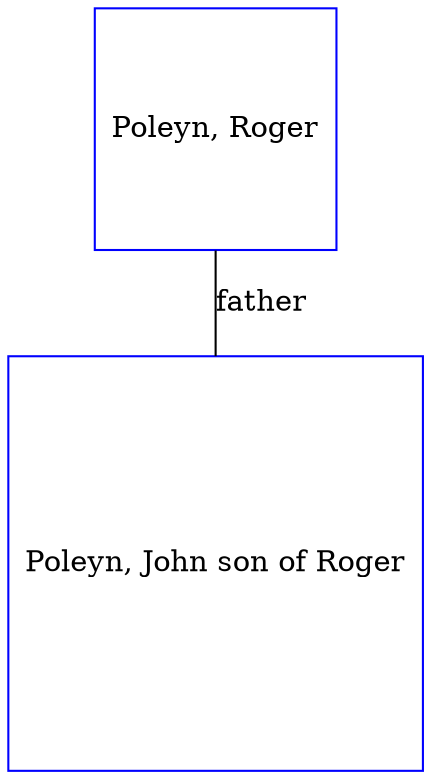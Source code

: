 digraph D {
    edge [dir=none];    node [shape=box];    "009503"   [label="Poleyn, John son of Roger", shape=box, regular=1, color="blue"] ;
"009504"   [label="Poleyn, Roger", shape=box, regular=1, color="blue"] ;
009504->009503 [label="father",arrowsize=0.0]; 
}